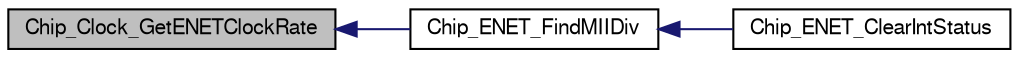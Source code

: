 digraph "Chip_Clock_GetENETClockRate"
{
  edge [fontname="FreeSans",fontsize="10",labelfontname="FreeSans",labelfontsize="10"];
  node [fontname="FreeSans",fontsize="10",shape=record];
  rankdir="LR";
  Node1 [label="Chip_Clock_GetENETClockRate",height=0.2,width=0.4,color="black", fillcolor="grey75", style="filled", fontcolor="black"];
  Node1 -> Node2 [dir="back",color="midnightblue",fontsize="10",style="solid"];
  Node2 [label="Chip_ENET_FindMIIDiv",height=0.2,width=0.4,color="black", fillcolor="white", style="filled",URL="$group__ENET__17XX__40XX.html#gad107338dec5ee221957fafe5e711e42e",tooltip="Find the divider index for a desired MII clock rate. "];
  Node2 -> Node3 [dir="back",color="midnightblue",fontsize="10",style="solid"];
  Node3 [label="Chip_ENET_ClearIntStatus",height=0.2,width=0.4,color="black", fillcolor="white", style="filled",URL="$group__ENET__17XX__40XX.html#ga0a574e2cc8946c200d71152722ac30d7",tooltip="Clear the interrupt status. "];
}
